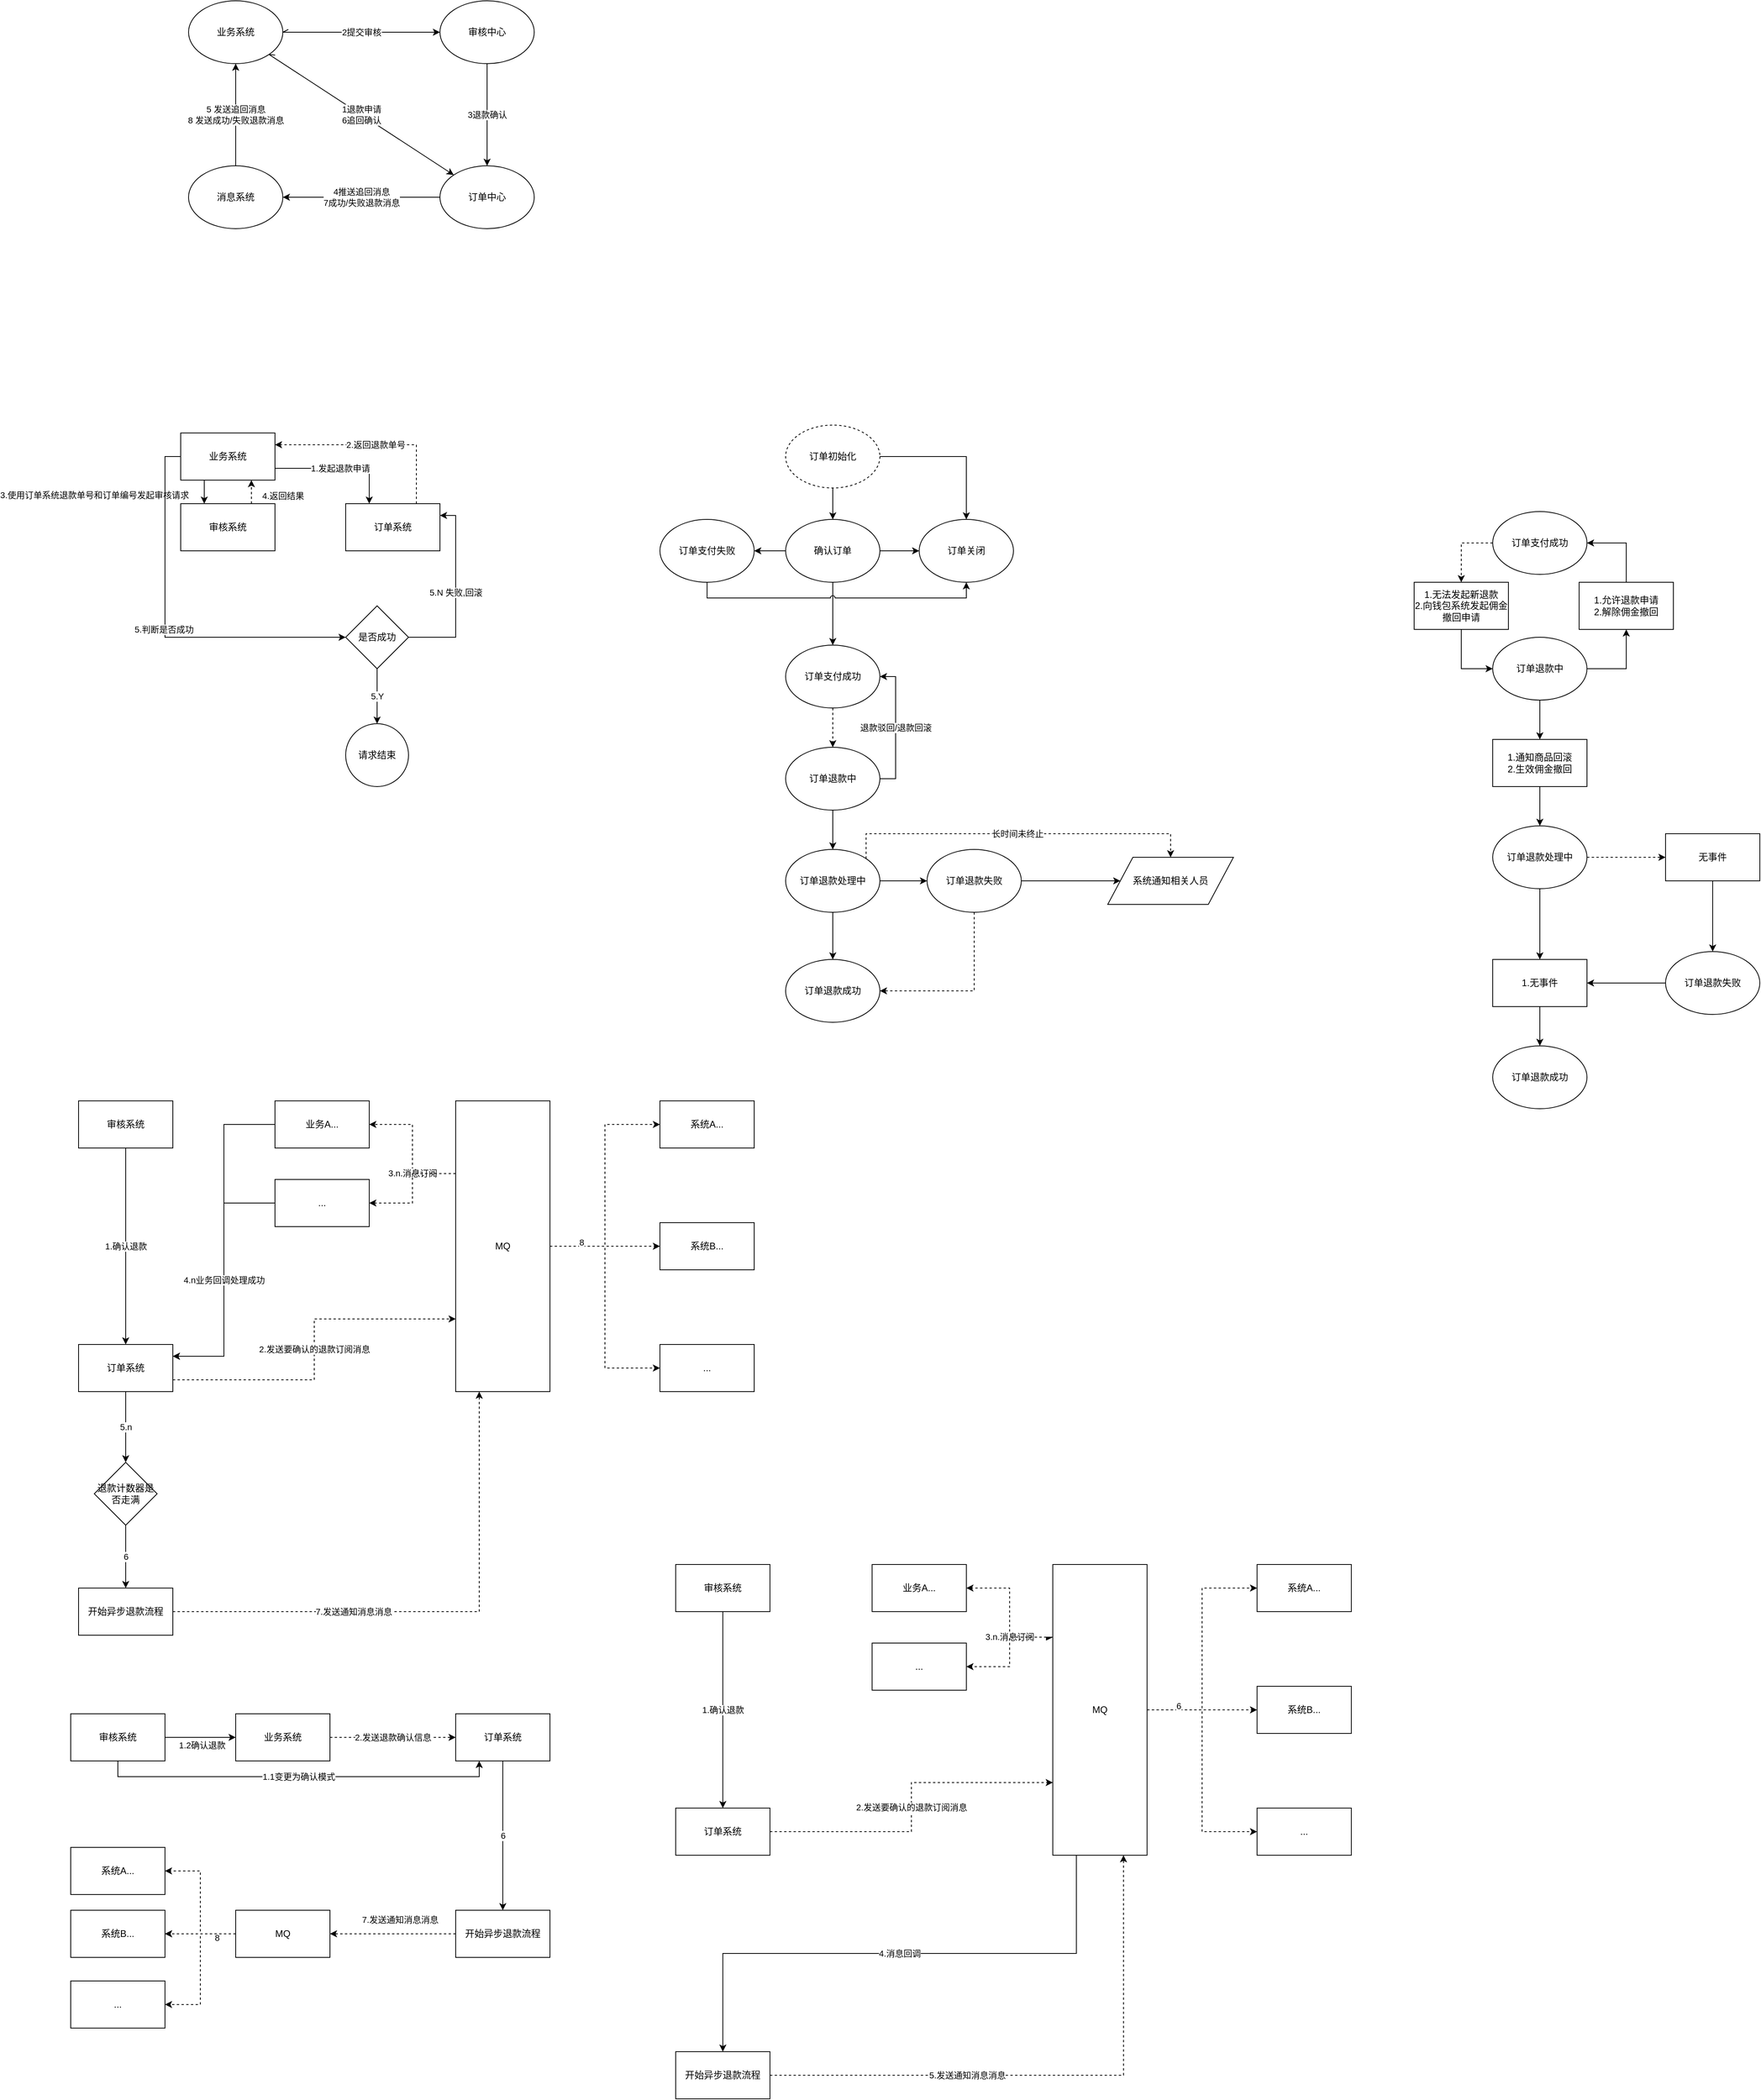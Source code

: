 <mxfile version="12.2.0" type="github" pages="1">
  <diagram id="9AN7pnrX8qKYws4FjDHC" name="第 1 页">
    <mxGraphModel dx="1080" dy="1846" grid="1" gridSize="10" guides="1" tooltips="1" connect="1" arrows="1" fold="1" page="1" pageScale="1" pageWidth="1400" pageHeight="850" math="0" shadow="0">
      <root>
        <mxCell id="0"/>
        <mxCell id="1" parent="0"/>
        <mxCell id="oP0pF-OlIuviT5u21Fy--4" value="3.使用订单系统退款单号和订单编号发起审核请求" style="edgeStyle=orthogonalEdgeStyle;rounded=0;orthogonalLoop=1;jettySize=auto;html=1;exitX=0.25;exitY=1;exitDx=0;exitDy=0;entryX=0.25;entryY=0;entryDx=0;entryDy=0;" parent="1" source="oP0pF-OlIuviT5u21Fy--1" target="oP0pF-OlIuviT5u21Fy--3" edge="1">
          <mxGeometry x="0.25" y="-140" relative="1" as="geometry">
            <mxPoint as="offset"/>
          </mxGeometry>
        </mxCell>
        <mxCell id="oP0pF-OlIuviT5u21Fy--7" value="1.发起退款申请" style="edgeStyle=orthogonalEdgeStyle;rounded=0;orthogonalLoop=1;jettySize=auto;html=1;exitX=1;exitY=0.75;exitDx=0;exitDy=0;entryX=0.25;entryY=0;entryDx=0;entryDy=0;" parent="1" source="oP0pF-OlIuviT5u21Fy--1" target="oP0pF-OlIuviT5u21Fy--5" edge="1">
          <mxGeometry relative="1" as="geometry"/>
        </mxCell>
        <mxCell id="oP0pF-OlIuviT5u21Fy--14" value="5.判断是否成功&amp;nbsp;" style="edgeStyle=orthogonalEdgeStyle;rounded=0;orthogonalLoop=1;jettySize=auto;html=1;exitX=0;exitY=0.5;exitDx=0;exitDy=0;entryX=0;entryY=0.5;entryDx=0;entryDy=0;" parent="1" source="oP0pF-OlIuviT5u21Fy--1" target="oP0pF-OlIuviT5u21Fy--13" edge="1">
          <mxGeometry relative="1" as="geometry"/>
        </mxCell>
        <mxCell id="oP0pF-OlIuviT5u21Fy--1" value="业务系统" style="rounded=0;whiteSpace=wrap;html=1;" parent="1" vertex="1">
          <mxGeometry x="270" y="140" width="120" height="60" as="geometry"/>
        </mxCell>
        <mxCell id="oP0pF-OlIuviT5u21Fy--6" value="4.返回结果" style="edgeStyle=orthogonalEdgeStyle;rounded=0;orthogonalLoop=1;jettySize=auto;html=1;exitX=0.75;exitY=0;exitDx=0;exitDy=0;entryX=0.75;entryY=1;entryDx=0;entryDy=0;dashed=1;" parent="1" source="oP0pF-OlIuviT5u21Fy--3" target="oP0pF-OlIuviT5u21Fy--1" edge="1">
          <mxGeometry x="-0.333" y="-40" relative="1" as="geometry">
            <mxPoint x="370" y="350" as="targetPoint"/>
            <mxPoint as="offset"/>
          </mxGeometry>
        </mxCell>
        <mxCell id="oP0pF-OlIuviT5u21Fy--3" value="审核系统" style="rounded=0;whiteSpace=wrap;html=1;" parent="1" vertex="1">
          <mxGeometry x="270" y="230" width="120" height="60" as="geometry"/>
        </mxCell>
        <mxCell id="oP0pF-OlIuviT5u21Fy--9" value="2.返回退款单号" style="edgeStyle=orthogonalEdgeStyle;rounded=0;orthogonalLoop=1;jettySize=auto;html=1;exitX=0.75;exitY=0;exitDx=0;exitDy=0;entryX=1;entryY=0.25;entryDx=0;entryDy=0;dashed=1;" parent="1" source="oP0pF-OlIuviT5u21Fy--5" target="oP0pF-OlIuviT5u21Fy--1" edge="1">
          <mxGeometry relative="1" as="geometry"/>
        </mxCell>
        <mxCell id="oP0pF-OlIuviT5u21Fy--5" value="订单系统" style="rounded=0;whiteSpace=wrap;html=1;" parent="1" vertex="1">
          <mxGeometry x="480" y="230" width="120" height="60" as="geometry"/>
        </mxCell>
        <mxCell id="oP0pF-OlIuviT5u21Fy--15" value="5.N 失败,回滚" style="edgeStyle=orthogonalEdgeStyle;rounded=0;orthogonalLoop=1;jettySize=auto;html=1;exitX=1;exitY=0.5;exitDx=0;exitDy=0;entryX=1;entryY=0.25;entryDx=0;entryDy=0;" parent="1" source="oP0pF-OlIuviT5u21Fy--13" target="oP0pF-OlIuviT5u21Fy--5" edge="1">
          <mxGeometry relative="1" as="geometry"/>
        </mxCell>
        <mxCell id="oP0pF-OlIuviT5u21Fy--19" value="5.Y" style="edgeStyle=orthogonalEdgeStyle;rounded=0;orthogonalLoop=1;jettySize=auto;html=1;exitX=0.5;exitY=1;exitDx=0;exitDy=0;entryX=0.5;entryY=0;entryDx=0;entryDy=0;" parent="1" source="oP0pF-OlIuviT5u21Fy--13" target="oP0pF-OlIuviT5u21Fy--18" edge="1">
          <mxGeometry relative="1" as="geometry"/>
        </mxCell>
        <mxCell id="oP0pF-OlIuviT5u21Fy--13" value="是否成功" style="rhombus;whiteSpace=wrap;html=1;" parent="1" vertex="1">
          <mxGeometry x="480" y="360" width="80" height="80" as="geometry"/>
        </mxCell>
        <mxCell id="oP0pF-OlIuviT5u21Fy--18" value="请求结束" style="ellipse;whiteSpace=wrap;html=1;aspect=fixed;" parent="1" vertex="1">
          <mxGeometry x="480" y="510" width="80" height="80" as="geometry"/>
        </mxCell>
        <mxCell id="oP0pF-OlIuviT5u21Fy--29" style="edgeStyle=orthogonalEdgeStyle;rounded=0;orthogonalLoop=1;jettySize=auto;html=1;exitX=0.5;exitY=1;exitDx=0;exitDy=0;entryX=0.5;entryY=0;entryDx=0;entryDy=0;" parent="1" source="oP0pF-OlIuviT5u21Fy--24" target="oP0pF-OlIuviT5u21Fy--25" edge="1">
          <mxGeometry relative="1" as="geometry"/>
        </mxCell>
        <mxCell id="oP0pF-OlIuviT5u21Fy--30" style="edgeStyle=orthogonalEdgeStyle;rounded=0;orthogonalLoop=1;jettySize=auto;html=1;exitX=1;exitY=0.5;exitDx=0;exitDy=0;entryX=0.5;entryY=0;entryDx=0;entryDy=0;" parent="1" source="oP0pF-OlIuviT5u21Fy--24" target="oP0pF-OlIuviT5u21Fy--28" edge="1">
          <mxGeometry relative="1" as="geometry"/>
        </mxCell>
        <mxCell id="oP0pF-OlIuviT5u21Fy--24" value="订单初始化" style="ellipse;whiteSpace=wrap;html=1;dashed=1;" parent="1" vertex="1">
          <mxGeometry x="1040" y="130" width="120" height="80" as="geometry"/>
        </mxCell>
        <mxCell id="oP0pF-OlIuviT5u21Fy--35" style="edgeStyle=orthogonalEdgeStyle;rounded=0;orthogonalLoop=1;jettySize=auto;html=1;exitX=0;exitY=0.5;exitDx=0;exitDy=0;entryX=1;entryY=0.5;entryDx=0;entryDy=0;" parent="1" source="oP0pF-OlIuviT5u21Fy--25" target="oP0pF-OlIuviT5u21Fy--32" edge="1">
          <mxGeometry relative="1" as="geometry"/>
        </mxCell>
        <mxCell id="oP0pF-OlIuviT5u21Fy--36" style="edgeStyle=orthogonalEdgeStyle;rounded=0;orthogonalLoop=1;jettySize=auto;html=1;exitX=1;exitY=0.5;exitDx=0;exitDy=0;entryX=0;entryY=0.5;entryDx=0;entryDy=0;" parent="1" source="oP0pF-OlIuviT5u21Fy--25" target="oP0pF-OlIuviT5u21Fy--28" edge="1">
          <mxGeometry relative="1" as="geometry"/>
        </mxCell>
        <mxCell id="oP0pF-OlIuviT5u21Fy--39" style="edgeStyle=orthogonalEdgeStyle;rounded=0;jumpStyle=gap;orthogonalLoop=1;jettySize=auto;html=1;exitX=0.5;exitY=1;exitDx=0;exitDy=0;entryX=0.5;entryY=0;entryDx=0;entryDy=0;" parent="1" source="oP0pF-OlIuviT5u21Fy--25" target="oP0pF-OlIuviT5u21Fy--26" edge="1">
          <mxGeometry relative="1" as="geometry"/>
        </mxCell>
        <mxCell id="oP0pF-OlIuviT5u21Fy--25" value="确认订单" style="ellipse;whiteSpace=wrap;html=1;" parent="1" vertex="1">
          <mxGeometry x="1040" y="250" width="120" height="80" as="geometry"/>
        </mxCell>
        <mxCell id="oP0pF-OlIuviT5u21Fy--40" style="edgeStyle=orthogonalEdgeStyle;rounded=0;jumpStyle=arc;orthogonalLoop=1;jettySize=auto;html=1;exitX=0.5;exitY=1;exitDx=0;exitDy=0;entryX=0.5;entryY=0;entryDx=0;entryDy=0;dashed=1;" parent="1" source="oP0pF-OlIuviT5u21Fy--26" target="oP0pF-OlIuviT5u21Fy--27" edge="1">
          <mxGeometry relative="1" as="geometry"/>
        </mxCell>
        <mxCell id="oP0pF-OlIuviT5u21Fy--26" value="订单支付成功" style="ellipse;whiteSpace=wrap;html=1;" parent="1" vertex="1">
          <mxGeometry x="1040" y="410" width="120" height="80" as="geometry"/>
        </mxCell>
        <mxCell id="oP0pF-OlIuviT5u21Fy--42" value="退款驳回/退款回滚" style="edgeStyle=orthogonalEdgeStyle;rounded=0;jumpStyle=arc;orthogonalLoop=1;jettySize=auto;html=1;exitX=1;exitY=0.5;exitDx=0;exitDy=0;entryX=1;entryY=0.5;entryDx=0;entryDy=0;" parent="1" source="oP0pF-OlIuviT5u21Fy--27" target="oP0pF-OlIuviT5u21Fy--26" edge="1">
          <mxGeometry relative="1" as="geometry"/>
        </mxCell>
        <mxCell id="oP0pF-OlIuviT5u21Fy--44" style="edgeStyle=orthogonalEdgeStyle;rounded=0;jumpStyle=arc;orthogonalLoop=1;jettySize=auto;html=1;exitX=0.5;exitY=1;exitDx=0;exitDy=0;entryX=0.5;entryY=0;entryDx=0;entryDy=0;" parent="1" source="oP0pF-OlIuviT5u21Fy--27" target="oP0pF-OlIuviT5u21Fy--43" edge="1">
          <mxGeometry relative="1" as="geometry"/>
        </mxCell>
        <mxCell id="oP0pF-OlIuviT5u21Fy--27" value="订单退款中" style="ellipse;whiteSpace=wrap;html=1;" parent="1" vertex="1">
          <mxGeometry x="1040" y="540" width="120" height="80" as="geometry"/>
        </mxCell>
        <mxCell id="oP0pF-OlIuviT5u21Fy--28" value="订单关闭" style="ellipse;whiteSpace=wrap;html=1;" parent="1" vertex="1">
          <mxGeometry x="1210" y="250" width="120" height="80" as="geometry"/>
        </mxCell>
        <mxCell id="oP0pF-OlIuviT5u21Fy--38" style="edgeStyle=orthogonalEdgeStyle;rounded=0;jumpStyle=arc;orthogonalLoop=1;jettySize=auto;html=1;exitX=0.5;exitY=1;exitDx=0;exitDy=0;entryX=0.5;entryY=1;entryDx=0;entryDy=0;" parent="1" source="oP0pF-OlIuviT5u21Fy--32" target="oP0pF-OlIuviT5u21Fy--28" edge="1">
          <mxGeometry relative="1" as="geometry"/>
        </mxCell>
        <mxCell id="oP0pF-OlIuviT5u21Fy--32" value="订单支付失败" style="ellipse;whiteSpace=wrap;html=1;" parent="1" vertex="1">
          <mxGeometry x="880" y="250" width="120" height="80" as="geometry"/>
        </mxCell>
        <mxCell id="oP0pF-OlIuviT5u21Fy--46" style="edgeStyle=orthogonalEdgeStyle;rounded=0;jumpStyle=arc;orthogonalLoop=1;jettySize=auto;html=1;exitX=0.5;exitY=1;exitDx=0;exitDy=0;entryX=0.5;entryY=0;entryDx=0;entryDy=0;" parent="1" source="oP0pF-OlIuviT5u21Fy--43" target="oP0pF-OlIuviT5u21Fy--45" edge="1">
          <mxGeometry relative="1" as="geometry"/>
        </mxCell>
        <mxCell id="oP0pF-OlIuviT5u21Fy--50" style="edgeStyle=orthogonalEdgeStyle;rounded=0;jumpStyle=arc;orthogonalLoop=1;jettySize=auto;html=1;exitX=1;exitY=0.5;exitDx=0;exitDy=0;entryX=0;entryY=0.5;entryDx=0;entryDy=0;" parent="1" source="oP0pF-OlIuviT5u21Fy--43" target="oP0pF-OlIuviT5u21Fy--49" edge="1">
          <mxGeometry relative="1" as="geometry"/>
        </mxCell>
        <mxCell id="oP0pF-OlIuviT5u21Fy--59" value="长时间未终止" style="edgeStyle=orthogonalEdgeStyle;rounded=0;jumpStyle=arc;orthogonalLoop=1;jettySize=auto;html=1;exitX=1;exitY=0;exitDx=0;exitDy=0;entryX=0.5;entryY=0;entryDx=0;entryDy=0;dashed=1;" parent="1" source="oP0pF-OlIuviT5u21Fy--43" target="oP0pF-OlIuviT5u21Fy--54" edge="1">
          <mxGeometry relative="1" as="geometry">
            <Array as="points">
              <mxPoint x="1142" y="650"/>
              <mxPoint x="1530" y="650"/>
            </Array>
          </mxGeometry>
        </mxCell>
        <mxCell id="oP0pF-OlIuviT5u21Fy--43" value="订单退款处理中" style="ellipse;whiteSpace=wrap;html=1;" parent="1" vertex="1">
          <mxGeometry x="1040" y="670" width="120" height="80" as="geometry"/>
        </mxCell>
        <mxCell id="oP0pF-OlIuviT5u21Fy--45" value="订单退款成功" style="ellipse;whiteSpace=wrap;html=1;" parent="1" vertex="1">
          <mxGeometry x="1040" y="810" width="120" height="80" as="geometry"/>
        </mxCell>
        <mxCell id="oP0pF-OlIuviT5u21Fy--52" style="edgeStyle=orthogonalEdgeStyle;rounded=0;jumpStyle=arc;orthogonalLoop=1;jettySize=auto;html=1;exitX=0.5;exitY=1;exitDx=0;exitDy=0;entryX=1;entryY=0.5;entryDx=0;entryDy=0;dashed=1;" parent="1" source="oP0pF-OlIuviT5u21Fy--49" target="oP0pF-OlIuviT5u21Fy--45" edge="1">
          <mxGeometry relative="1" as="geometry"/>
        </mxCell>
        <mxCell id="oP0pF-OlIuviT5u21Fy--53" style="edgeStyle=orthogonalEdgeStyle;rounded=0;jumpStyle=arc;orthogonalLoop=1;jettySize=auto;html=1;exitX=1;exitY=0.5;exitDx=0;exitDy=0;entryX=0;entryY=0.5;entryDx=0;entryDy=0;" parent="1" source="oP0pF-OlIuviT5u21Fy--49" target="oP0pF-OlIuviT5u21Fy--54" edge="1">
          <mxGeometry relative="1" as="geometry">
            <mxPoint x="1450" y="710" as="targetPoint"/>
          </mxGeometry>
        </mxCell>
        <mxCell id="oP0pF-OlIuviT5u21Fy--49" value="订单退款失败" style="ellipse;whiteSpace=wrap;html=1;" parent="1" vertex="1">
          <mxGeometry x="1220" y="670" width="120" height="80" as="geometry"/>
        </mxCell>
        <mxCell id="oP0pF-OlIuviT5u21Fy--54" value="系统通知相关人员" style="shape=parallelogram;perimeter=parallelogramPerimeter;whiteSpace=wrap;html=1;" parent="1" vertex="1">
          <mxGeometry x="1450" y="680" width="160" height="60" as="geometry"/>
        </mxCell>
        <mxCell id="oP0pF-OlIuviT5u21Fy--69" value="2.发送要确认的退款订阅消息" style="edgeStyle=orthogonalEdgeStyle;rounded=0;jumpStyle=arc;orthogonalLoop=1;jettySize=auto;html=1;exitX=1;exitY=0.75;exitDx=0;exitDy=0;entryX=0;entryY=0.75;entryDx=0;entryDy=0;dashed=1;" parent="1" source="oP0pF-OlIuviT5u21Fy--60" target="oP0pF-OlIuviT5u21Fy--64" edge="1">
          <mxGeometry relative="1" as="geometry"/>
        </mxCell>
        <mxCell id="oP0pF-OlIuviT5u21Fy--85" value="5.n" style="edgeStyle=orthogonalEdgeStyle;rounded=0;jumpStyle=arc;orthogonalLoop=1;jettySize=auto;html=1;exitX=0.5;exitY=1;exitDx=0;exitDy=0;entryX=0.5;entryY=0;entryDx=0;entryDy=0;" parent="1" source="oP0pF-OlIuviT5u21Fy--60" target="oP0pF-OlIuviT5u21Fy--84" edge="1">
          <mxGeometry relative="1" as="geometry"/>
        </mxCell>
        <mxCell id="oP0pF-OlIuviT5u21Fy--60" value="订单系统" style="rounded=0;whiteSpace=wrap;html=1;" parent="1" vertex="1">
          <mxGeometry x="140" y="1300" width="120" height="60" as="geometry"/>
        </mxCell>
        <mxCell id="oP0pF-OlIuviT5u21Fy--63" value="1.确认退款" style="edgeStyle=orthogonalEdgeStyle;rounded=0;jumpStyle=arc;orthogonalLoop=1;jettySize=auto;html=1;exitX=0.5;exitY=1;exitDx=0;exitDy=0;entryX=0.5;entryY=0;entryDx=0;entryDy=0;" parent="1" source="oP0pF-OlIuviT5u21Fy--62" target="oP0pF-OlIuviT5u21Fy--60" edge="1">
          <mxGeometry relative="1" as="geometry"/>
        </mxCell>
        <mxCell id="oP0pF-OlIuviT5u21Fy--62" value="审核系统" style="rounded=0;whiteSpace=wrap;html=1;" parent="1" vertex="1">
          <mxGeometry x="140" y="990" width="120" height="60" as="geometry"/>
        </mxCell>
        <mxCell id="oP0pF-OlIuviT5u21Fy--71" value="3.n.消息订阅" style="edgeStyle=orthogonalEdgeStyle;rounded=0;jumpStyle=arc;orthogonalLoop=1;jettySize=auto;html=1;exitX=0;exitY=0.25;exitDx=0;exitDy=0;entryX=1;entryY=0.5;entryDx=0;entryDy=0;dashed=1;" parent="1" source="oP0pF-OlIuviT5u21Fy--64" target="oP0pF-OlIuviT5u21Fy--65" edge="1">
          <mxGeometry x="-0.356" relative="1" as="geometry">
            <mxPoint as="offset"/>
          </mxGeometry>
        </mxCell>
        <mxCell id="oP0pF-OlIuviT5u21Fy--72" style="edgeStyle=orthogonalEdgeStyle;rounded=0;jumpStyle=arc;orthogonalLoop=1;jettySize=auto;html=1;exitX=0;exitY=0.25;exitDx=0;exitDy=0;entryX=1;entryY=0.5;entryDx=0;entryDy=0;dashed=1;" parent="1" source="oP0pF-OlIuviT5u21Fy--64" target="oP0pF-OlIuviT5u21Fy--66" edge="1">
          <mxGeometry relative="1" as="geometry"/>
        </mxCell>
        <mxCell id="oP0pF-OlIuviT5u21Fy--93" style="edgeStyle=orthogonalEdgeStyle;rounded=0;jumpStyle=arc;orthogonalLoop=1;jettySize=auto;html=1;exitX=1;exitY=0.5;exitDx=0;exitDy=0;entryX=0;entryY=0.5;entryDx=0;entryDy=0;dashed=1;" parent="1" source="oP0pF-OlIuviT5u21Fy--64" target="oP0pF-OlIuviT5u21Fy--89" edge="1">
          <mxGeometry relative="1" as="geometry"/>
        </mxCell>
        <mxCell id="oP0pF-OlIuviT5u21Fy--94" style="edgeStyle=orthogonalEdgeStyle;rounded=0;jumpStyle=arc;orthogonalLoop=1;jettySize=auto;html=1;exitX=1;exitY=0.5;exitDx=0;exitDy=0;entryX=0;entryY=0.5;entryDx=0;entryDy=0;dashed=1;" parent="1" source="oP0pF-OlIuviT5u21Fy--64" target="oP0pF-OlIuviT5u21Fy--90" edge="1">
          <mxGeometry relative="1" as="geometry"/>
        </mxCell>
        <mxCell id="oP0pF-OlIuviT5u21Fy--95" value="8" style="edgeStyle=orthogonalEdgeStyle;rounded=0;jumpStyle=arc;orthogonalLoop=1;jettySize=auto;html=1;exitX=1;exitY=0.5;exitDx=0;exitDy=0;dashed=1;" parent="1" source="oP0pF-OlIuviT5u21Fy--64" target="oP0pF-OlIuviT5u21Fy--91" edge="1">
          <mxGeometry x="-0.729" y="5" relative="1" as="geometry">
            <mxPoint as="offset"/>
          </mxGeometry>
        </mxCell>
        <mxCell id="oP0pF-OlIuviT5u21Fy--64" value="MQ" style="rounded=0;whiteSpace=wrap;html=1;" parent="1" vertex="1">
          <mxGeometry x="620" y="990" width="120" height="370" as="geometry"/>
        </mxCell>
        <mxCell id="oP0pF-OlIuviT5u21Fy--78" style="edgeStyle=orthogonalEdgeStyle;rounded=0;jumpStyle=arc;orthogonalLoop=1;jettySize=auto;html=1;exitX=0;exitY=0.5;exitDx=0;exitDy=0;entryX=1;entryY=0.25;entryDx=0;entryDy=0;" parent="1" source="oP0pF-OlIuviT5u21Fy--65" target="oP0pF-OlIuviT5u21Fy--60" edge="1">
          <mxGeometry relative="1" as="geometry"/>
        </mxCell>
        <mxCell id="oP0pF-OlIuviT5u21Fy--65" value="业务A..." style="rounded=0;whiteSpace=wrap;html=1;" parent="1" vertex="1">
          <mxGeometry x="390" y="990" width="120" height="60" as="geometry"/>
        </mxCell>
        <mxCell id="oP0pF-OlIuviT5u21Fy--79" value="4.n业务回调处理成功" style="edgeStyle=orthogonalEdgeStyle;rounded=0;jumpStyle=arc;orthogonalLoop=1;jettySize=auto;html=1;exitX=0;exitY=0.5;exitDx=0;exitDy=0;entryX=1;entryY=0.25;entryDx=0;entryDy=0;" parent="1" source="oP0pF-OlIuviT5u21Fy--66" target="oP0pF-OlIuviT5u21Fy--60" edge="1">
          <mxGeometry relative="1" as="geometry"/>
        </mxCell>
        <mxCell id="oP0pF-OlIuviT5u21Fy--66" value="..." style="rounded=0;whiteSpace=wrap;html=1;" parent="1" vertex="1">
          <mxGeometry x="390" y="1090" width="120" height="60" as="geometry"/>
        </mxCell>
        <mxCell id="oP0pF-OlIuviT5u21Fy--87" value="6" style="edgeStyle=orthogonalEdgeStyle;rounded=0;jumpStyle=arc;orthogonalLoop=1;jettySize=auto;html=1;exitX=0.5;exitY=1;exitDx=0;exitDy=0;" parent="1" source="oP0pF-OlIuviT5u21Fy--84" target="oP0pF-OlIuviT5u21Fy--86" edge="1">
          <mxGeometry relative="1" as="geometry"/>
        </mxCell>
        <mxCell id="oP0pF-OlIuviT5u21Fy--84" value="退款计数器是否走满" style="rhombus;whiteSpace=wrap;html=1;" parent="1" vertex="1">
          <mxGeometry x="160" y="1450" width="80" height="80" as="geometry"/>
        </mxCell>
        <mxCell id="oP0pF-OlIuviT5u21Fy--88" value="7.发送通知消息消息" style="edgeStyle=orthogonalEdgeStyle;rounded=0;jumpStyle=arc;orthogonalLoop=1;jettySize=auto;html=1;exitX=1;exitY=0.5;exitDx=0;exitDy=0;entryX=0.25;entryY=1;entryDx=0;entryDy=0;dashed=1;" parent="1" source="oP0pF-OlIuviT5u21Fy--86" target="oP0pF-OlIuviT5u21Fy--64" edge="1">
          <mxGeometry x="-0.313" relative="1" as="geometry">
            <mxPoint as="offset"/>
          </mxGeometry>
        </mxCell>
        <mxCell id="oP0pF-OlIuviT5u21Fy--86" value="开始异步退款流程" style="rounded=0;whiteSpace=wrap;html=1;" parent="1" vertex="1">
          <mxGeometry x="140" y="1610" width="120" height="60" as="geometry"/>
        </mxCell>
        <mxCell id="oP0pF-OlIuviT5u21Fy--89" value="系统A..." style="rounded=0;whiteSpace=wrap;html=1;" parent="1" vertex="1">
          <mxGeometry x="880" y="990" width="120" height="60" as="geometry"/>
        </mxCell>
        <mxCell id="oP0pF-OlIuviT5u21Fy--90" value="系统B..." style="rounded=0;whiteSpace=wrap;html=1;" parent="1" vertex="1">
          <mxGeometry x="880" y="1145" width="120" height="60" as="geometry"/>
        </mxCell>
        <mxCell id="oP0pF-OlIuviT5u21Fy--91" value="..." style="rounded=0;whiteSpace=wrap;html=1;" parent="1" vertex="1">
          <mxGeometry x="880" y="1300" width="120" height="60" as="geometry"/>
        </mxCell>
        <mxCell id="oP0pF-OlIuviT5u21Fy--127" value="6" style="edgeStyle=orthogonalEdgeStyle;rounded=0;jumpStyle=arc;orthogonalLoop=1;jettySize=auto;html=1;exitX=0.5;exitY=1;exitDx=0;exitDy=0;" parent="1" source="oP0pF-OlIuviT5u21Fy--99" target="oP0pF-OlIuviT5u21Fy--115" edge="1">
          <mxGeometry relative="1" as="geometry"/>
        </mxCell>
        <mxCell id="oP0pF-OlIuviT5u21Fy--99" value="订单系统" style="rounded=0;whiteSpace=wrap;html=1;" parent="1" vertex="1">
          <mxGeometry x="620" y="1770" width="120" height="60" as="geometry"/>
        </mxCell>
        <mxCell id="oP0pF-OlIuviT5u21Fy--100" value="1.2确认退款" style="edgeStyle=orthogonalEdgeStyle;rounded=0;jumpStyle=arc;orthogonalLoop=1;jettySize=auto;html=1;exitX=1;exitY=0.5;exitDx=0;exitDy=0;entryX=0;entryY=0.5;entryDx=0;entryDy=0;" parent="1" source="oP0pF-OlIuviT5u21Fy--101" target="oP0pF-OlIuviT5u21Fy--119" edge="1">
          <mxGeometry x="0.04" y="-10" relative="1" as="geometry">
            <mxPoint x="190" y="1910" as="targetPoint"/>
            <mxPoint as="offset"/>
          </mxGeometry>
        </mxCell>
        <mxCell id="oP0pF-OlIuviT5u21Fy--125" value="1.1变更为确认模式" style="edgeStyle=orthogonalEdgeStyle;rounded=0;jumpStyle=arc;orthogonalLoop=1;jettySize=auto;html=1;exitX=0.5;exitY=1;exitDx=0;exitDy=0;entryX=0.25;entryY=1;entryDx=0;entryDy=0;" parent="1" source="oP0pF-OlIuviT5u21Fy--101" target="oP0pF-OlIuviT5u21Fy--99" edge="1">
          <mxGeometry relative="1" as="geometry"/>
        </mxCell>
        <mxCell id="oP0pF-OlIuviT5u21Fy--101" value="审核系统" style="rounded=0;whiteSpace=wrap;html=1;" parent="1" vertex="1">
          <mxGeometry x="130" y="1770" width="120" height="60" as="geometry"/>
        </mxCell>
        <mxCell id="oP0pF-OlIuviT5u21Fy--104" style="edgeStyle=orthogonalEdgeStyle;rounded=0;jumpStyle=arc;orthogonalLoop=1;jettySize=auto;html=1;exitX=0;exitY=0.5;exitDx=0;exitDy=0;entryX=1;entryY=0.5;entryDx=0;entryDy=0;dashed=1;" parent="1" source="oP0pF-OlIuviT5u21Fy--107" target="oP0pF-OlIuviT5u21Fy--116" edge="1">
          <mxGeometry relative="1" as="geometry"/>
        </mxCell>
        <mxCell id="oP0pF-OlIuviT5u21Fy--105" style="edgeStyle=orthogonalEdgeStyle;rounded=0;jumpStyle=arc;orthogonalLoop=1;jettySize=auto;html=1;exitX=0;exitY=0.5;exitDx=0;exitDy=0;entryX=1;entryY=0.5;entryDx=0;entryDy=0;dashed=1;" parent="1" source="oP0pF-OlIuviT5u21Fy--107" target="oP0pF-OlIuviT5u21Fy--117" edge="1">
          <mxGeometry relative="1" as="geometry"/>
        </mxCell>
        <mxCell id="oP0pF-OlIuviT5u21Fy--106" value="8" style="edgeStyle=orthogonalEdgeStyle;rounded=0;jumpStyle=arc;orthogonalLoop=1;jettySize=auto;html=1;exitX=0;exitY=0.5;exitDx=0;exitDy=0;dashed=1;entryX=1;entryY=0.5;entryDx=0;entryDy=0;" parent="1" source="oP0pF-OlIuviT5u21Fy--107" target="oP0pF-OlIuviT5u21Fy--118" edge="1">
          <mxGeometry x="-0.729" y="5" relative="1" as="geometry">
            <mxPoint as="offset"/>
          </mxGeometry>
        </mxCell>
        <mxCell id="oP0pF-OlIuviT5u21Fy--107" value="MQ" style="rounded=0;whiteSpace=wrap;html=1;" parent="1" vertex="1">
          <mxGeometry x="340" y="2020" width="120" height="60" as="geometry"/>
        </mxCell>
        <mxCell id="oP0pF-OlIuviT5u21Fy--114" value="7.发送通知消息消息" style="edgeStyle=orthogonalEdgeStyle;rounded=0;jumpStyle=arc;orthogonalLoop=1;jettySize=auto;html=1;exitX=0;exitY=0.5;exitDx=0;exitDy=0;entryX=1;entryY=0.5;entryDx=0;entryDy=0;dashed=1;" parent="1" source="oP0pF-OlIuviT5u21Fy--115" target="oP0pF-OlIuviT5u21Fy--107" edge="1">
          <mxGeometry x="0.012" y="-21" relative="1" as="geometry">
            <mxPoint x="10" y="3" as="offset"/>
          </mxGeometry>
        </mxCell>
        <mxCell id="oP0pF-OlIuviT5u21Fy--115" value="开始异步退款流程" style="rounded=0;whiteSpace=wrap;html=1;" parent="1" vertex="1">
          <mxGeometry x="620" y="2020" width="120" height="60" as="geometry"/>
        </mxCell>
        <mxCell id="oP0pF-OlIuviT5u21Fy--116" value="系统A..." style="rounded=0;whiteSpace=wrap;html=1;" parent="1" vertex="1">
          <mxGeometry x="130" y="1940" width="120" height="60" as="geometry"/>
        </mxCell>
        <mxCell id="oP0pF-OlIuviT5u21Fy--118" value="..." style="rounded=0;whiteSpace=wrap;html=1;" parent="1" vertex="1">
          <mxGeometry x="130" y="2110" width="120" height="60" as="geometry"/>
        </mxCell>
        <mxCell id="oP0pF-OlIuviT5u21Fy--120" value="2.发送退款确认信息" style="edgeStyle=orthogonalEdgeStyle;rounded=0;jumpStyle=arc;orthogonalLoop=1;jettySize=auto;html=1;exitX=1;exitY=0.5;exitDx=0;exitDy=0;entryX=0;entryY=0.5;entryDx=0;entryDy=0;dashed=1;" parent="1" source="oP0pF-OlIuviT5u21Fy--119" target="oP0pF-OlIuviT5u21Fy--99" edge="1">
          <mxGeometry relative="1" as="geometry"/>
        </mxCell>
        <mxCell id="oP0pF-OlIuviT5u21Fy--119" value="业务系统" style="rounded=0;whiteSpace=wrap;html=1;" parent="1" vertex="1">
          <mxGeometry x="340" y="1770" width="120" height="60" as="geometry"/>
        </mxCell>
        <mxCell id="oP0pF-OlIuviT5u21Fy--117" value="系统B..." style="rounded=0;whiteSpace=wrap;html=1;" parent="1" vertex="1">
          <mxGeometry x="130" y="2020" width="120" height="60" as="geometry"/>
        </mxCell>
        <mxCell id="oP0pF-OlIuviT5u21Fy--128" style="edgeStyle=orthogonalEdgeStyle;rounded=0;jumpStyle=arc;orthogonalLoop=1;jettySize=auto;html=1;exitX=0;exitY=0.5;exitDx=0;exitDy=0;entryX=1;entryY=0.5;entryDx=0;entryDy=0;dashed=1;" parent="1" source="oP0pF-OlIuviT5u21Fy--107" target="oP0pF-OlIuviT5u21Fy--117" edge="1">
          <mxGeometry relative="1" as="geometry">
            <mxPoint x="340" y="2050" as="sourcePoint"/>
            <mxPoint x="-10" y="1925" as="targetPoint"/>
          </mxGeometry>
        </mxCell>
        <mxCell id="oP0pF-OlIuviT5u21Fy--129" value="2.发送要确认的退款订阅消息" style="edgeStyle=orthogonalEdgeStyle;rounded=0;jumpStyle=arc;orthogonalLoop=1;jettySize=auto;html=1;exitX=1;exitY=0.5;exitDx=0;exitDy=0;entryX=0;entryY=0.75;entryDx=0;entryDy=0;dashed=1;" parent="1" source="oP0pF-OlIuviT5u21Fy--131" target="oP0pF-OlIuviT5u21Fy--139" edge="1">
          <mxGeometry relative="1" as="geometry"/>
        </mxCell>
        <mxCell id="oP0pF-OlIuviT5u21Fy--131" value="订单系统" style="rounded=0;whiteSpace=wrap;html=1;" parent="1" vertex="1">
          <mxGeometry x="900.071" y="1890" width="120" height="60" as="geometry"/>
        </mxCell>
        <mxCell id="oP0pF-OlIuviT5u21Fy--132" value="1.确认退款" style="edgeStyle=orthogonalEdgeStyle;rounded=0;jumpStyle=arc;orthogonalLoop=1;jettySize=auto;html=1;exitX=0.5;exitY=1;exitDx=0;exitDy=0;entryX=0.5;entryY=0;entryDx=0;entryDy=0;" parent="1" source="oP0pF-OlIuviT5u21Fy--133" target="oP0pF-OlIuviT5u21Fy--131" edge="1">
          <mxGeometry relative="1" as="geometry"/>
        </mxCell>
        <mxCell id="oP0pF-OlIuviT5u21Fy--133" value="审核系统" style="rounded=0;whiteSpace=wrap;html=1;" parent="1" vertex="1">
          <mxGeometry x="900.071" y="1580" width="120" height="60" as="geometry"/>
        </mxCell>
        <mxCell id="oP0pF-OlIuviT5u21Fy--134" value="3.n.消息订阅" style="edgeStyle=orthogonalEdgeStyle;rounded=0;jumpStyle=arc;orthogonalLoop=1;jettySize=auto;html=1;exitX=0;exitY=0.25;exitDx=0;exitDy=0;entryX=1;entryY=0.5;entryDx=0;entryDy=0;dashed=1;startArrow=async;startFill=1;" parent="1" source="oP0pF-OlIuviT5u21Fy--139" target="oP0pF-OlIuviT5u21Fy--141" edge="1">
          <mxGeometry x="-0.356" relative="1" as="geometry">
            <mxPoint as="offset"/>
          </mxGeometry>
        </mxCell>
        <mxCell id="oP0pF-OlIuviT5u21Fy--135" style="edgeStyle=orthogonalEdgeStyle;rounded=0;jumpStyle=arc;orthogonalLoop=1;jettySize=auto;html=1;exitX=0;exitY=0.25;exitDx=0;exitDy=0;entryX=1;entryY=0.5;entryDx=0;entryDy=0;dashed=1;startArrow=async;startFill=1;" parent="1" source="oP0pF-OlIuviT5u21Fy--139" target="oP0pF-OlIuviT5u21Fy--143" edge="1">
          <mxGeometry relative="1" as="geometry"/>
        </mxCell>
        <mxCell id="oP0pF-OlIuviT5u21Fy--136" style="edgeStyle=orthogonalEdgeStyle;rounded=0;jumpStyle=arc;orthogonalLoop=1;jettySize=auto;html=1;exitX=1;exitY=0.5;exitDx=0;exitDy=0;entryX=0;entryY=0.5;entryDx=0;entryDy=0;dashed=1;" parent="1" source="oP0pF-OlIuviT5u21Fy--139" target="oP0pF-OlIuviT5u21Fy--148" edge="1">
          <mxGeometry relative="1" as="geometry"/>
        </mxCell>
        <mxCell id="oP0pF-OlIuviT5u21Fy--137" style="edgeStyle=orthogonalEdgeStyle;rounded=0;jumpStyle=arc;orthogonalLoop=1;jettySize=auto;html=1;exitX=1;exitY=0.5;exitDx=0;exitDy=0;entryX=0;entryY=0.5;entryDx=0;entryDy=0;dashed=1;" parent="1" source="oP0pF-OlIuviT5u21Fy--139" target="oP0pF-OlIuviT5u21Fy--149" edge="1">
          <mxGeometry relative="1" as="geometry"/>
        </mxCell>
        <mxCell id="oP0pF-OlIuviT5u21Fy--138" value="6" style="edgeStyle=orthogonalEdgeStyle;rounded=0;jumpStyle=arc;orthogonalLoop=1;jettySize=auto;html=1;exitX=1;exitY=0.5;exitDx=0;exitDy=0;dashed=1;" parent="1" source="oP0pF-OlIuviT5u21Fy--139" target="oP0pF-OlIuviT5u21Fy--150" edge="1">
          <mxGeometry x="-0.729" y="5" relative="1" as="geometry">
            <mxPoint as="offset"/>
          </mxGeometry>
        </mxCell>
        <mxCell id="oP0pF-OlIuviT5u21Fy--151" value="4.消息回调" style="edgeStyle=orthogonalEdgeStyle;rounded=0;jumpStyle=arc;orthogonalLoop=1;jettySize=auto;html=1;exitX=0.25;exitY=1;exitDx=0;exitDy=0;entryX=0.5;entryY=0;entryDx=0;entryDy=0;startArrow=none;startFill=0;" parent="1" source="oP0pF-OlIuviT5u21Fy--139" target="oP0pF-OlIuviT5u21Fy--147" edge="1">
          <mxGeometry relative="1" as="geometry"/>
        </mxCell>
        <mxCell id="oP0pF-OlIuviT5u21Fy--139" value="MQ" style="rounded=0;whiteSpace=wrap;html=1;" parent="1" vertex="1">
          <mxGeometry x="1380.071" y="1580" width="120" height="370" as="geometry"/>
        </mxCell>
        <mxCell id="oP0pF-OlIuviT5u21Fy--141" value="业务A..." style="rounded=0;whiteSpace=wrap;html=1;" parent="1" vertex="1">
          <mxGeometry x="1150.071" y="1580" width="120" height="60" as="geometry"/>
        </mxCell>
        <mxCell id="oP0pF-OlIuviT5u21Fy--143" value="..." style="rounded=0;whiteSpace=wrap;html=1;" parent="1" vertex="1">
          <mxGeometry x="1150.071" y="1680" width="120" height="60" as="geometry"/>
        </mxCell>
        <mxCell id="oP0pF-OlIuviT5u21Fy--146" value="5.发送通知消息消息" style="edgeStyle=orthogonalEdgeStyle;rounded=0;jumpStyle=arc;orthogonalLoop=1;jettySize=auto;html=1;exitX=1;exitY=0.5;exitDx=0;exitDy=0;entryX=0.75;entryY=1;entryDx=0;entryDy=0;dashed=1;" parent="1" source="oP0pF-OlIuviT5u21Fy--147" target="oP0pF-OlIuviT5u21Fy--139" edge="1">
          <mxGeometry x="-0.313" relative="1" as="geometry">
            <mxPoint as="offset"/>
          </mxGeometry>
        </mxCell>
        <mxCell id="oP0pF-OlIuviT5u21Fy--147" value="开始异步退款流程" style="rounded=0;whiteSpace=wrap;html=1;" parent="1" vertex="1">
          <mxGeometry x="900.071" y="2200" width="120" height="60" as="geometry"/>
        </mxCell>
        <mxCell id="oP0pF-OlIuviT5u21Fy--148" value="系统A..." style="rounded=0;whiteSpace=wrap;html=1;" parent="1" vertex="1">
          <mxGeometry x="1640.071" y="1580" width="120" height="60" as="geometry"/>
        </mxCell>
        <mxCell id="oP0pF-OlIuviT5u21Fy--149" value="系统B..." style="rounded=0;whiteSpace=wrap;html=1;" parent="1" vertex="1">
          <mxGeometry x="1640.071" y="1735" width="120" height="60" as="geometry"/>
        </mxCell>
        <mxCell id="oP0pF-OlIuviT5u21Fy--150" value="..." style="rounded=0;whiteSpace=wrap;html=1;" parent="1" vertex="1">
          <mxGeometry x="1640.071" y="1890" width="120" height="60" as="geometry"/>
        </mxCell>
        <mxCell id="cFI78TsbJ56rSpwptIgb-8" value="2提交审核" style="edgeStyle=orthogonalEdgeStyle;rounded=0;orthogonalLoop=1;jettySize=auto;html=1;exitX=1;exitY=0.5;exitDx=0;exitDy=0;entryX=0;entryY=0.5;entryDx=0;entryDy=0;startArrow=openAsync;startFill=0;" parent="1" source="cFI78TsbJ56rSpwptIgb-1" target="cFI78TsbJ56rSpwptIgb-2" edge="1">
          <mxGeometry relative="1" as="geometry"/>
        </mxCell>
        <mxCell id="cFI78TsbJ56rSpwptIgb-1" value="业务系统" style="ellipse;whiteSpace=wrap;html=1;" parent="1" vertex="1">
          <mxGeometry x="280" y="-410" width="120" height="80" as="geometry"/>
        </mxCell>
        <mxCell id="cFI78TsbJ56rSpwptIgb-9" value="3退款确认" style="edgeStyle=orthogonalEdgeStyle;rounded=0;orthogonalLoop=1;jettySize=auto;html=1;exitX=0.5;exitY=1;exitDx=0;exitDy=0;startArrow=none;startFill=0;" parent="1" source="cFI78TsbJ56rSpwptIgb-2" target="cFI78TsbJ56rSpwptIgb-4" edge="1">
          <mxGeometry relative="1" as="geometry"/>
        </mxCell>
        <mxCell id="cFI78TsbJ56rSpwptIgb-2" value="审核中心" style="ellipse;whiteSpace=wrap;html=1;" parent="1" vertex="1">
          <mxGeometry x="600" y="-410" width="120" height="80" as="geometry"/>
        </mxCell>
        <mxCell id="cFI78TsbJ56rSpwptIgb-11" value="5 发送追回消息&lt;br&gt;8 发送成功/失败退款消息" style="edgeStyle=orthogonalEdgeStyle;rounded=0;orthogonalLoop=1;jettySize=auto;html=1;exitX=0.5;exitY=0;exitDx=0;exitDy=0;entryX=0.5;entryY=1;entryDx=0;entryDy=0;startArrow=none;startFill=0;" parent="1" source="cFI78TsbJ56rSpwptIgb-3" target="cFI78TsbJ56rSpwptIgb-1" edge="1">
          <mxGeometry relative="1" as="geometry"/>
        </mxCell>
        <mxCell id="cFI78TsbJ56rSpwptIgb-3" value="消息系统" style="ellipse;whiteSpace=wrap;html=1;" parent="1" vertex="1">
          <mxGeometry x="280" y="-200" width="120" height="80" as="geometry"/>
        </mxCell>
        <mxCell id="cFI78TsbJ56rSpwptIgb-10" value="4推送追回消息&lt;br&gt;7成功/失败退款消息" style="edgeStyle=orthogonalEdgeStyle;rounded=0;orthogonalLoop=1;jettySize=auto;html=1;exitX=0;exitY=0.5;exitDx=0;exitDy=0;entryX=1;entryY=0.5;entryDx=0;entryDy=0;startArrow=none;startFill=0;" parent="1" source="cFI78TsbJ56rSpwptIgb-4" target="cFI78TsbJ56rSpwptIgb-3" edge="1">
          <mxGeometry relative="1" as="geometry"/>
        </mxCell>
        <mxCell id="cFI78TsbJ56rSpwptIgb-4" value="订单中心" style="ellipse;whiteSpace=wrap;html=1;" parent="1" vertex="1">
          <mxGeometry x="600" y="-200" width="120" height="80" as="geometry"/>
        </mxCell>
        <mxCell id="cFI78TsbJ56rSpwptIgb-7" value="1退款申请&lt;br&gt;6追回确认" style="endArrow=classic;html=1;exitX=1;exitY=1;exitDx=0;exitDy=0;entryX=0;entryY=0;entryDx=0;entryDy=0;startArrow=openAsync;startFill=0;" parent="1" source="cFI78TsbJ56rSpwptIgb-1" target="cFI78TsbJ56rSpwptIgb-4" edge="1">
          <mxGeometry width="50" height="50" relative="1" as="geometry">
            <mxPoint x="440" y="-240" as="sourcePoint"/>
            <mxPoint x="490" y="-290" as="targetPoint"/>
          </mxGeometry>
        </mxCell>
        <mxCell id="VHpYkZ38Yjl_FgZYuDL9-1" style="edgeStyle=orthogonalEdgeStyle;rounded=0;jumpStyle=arc;orthogonalLoop=1;jettySize=auto;html=1;exitX=0;exitY=0.5;exitDx=0;exitDy=0;dashed=1;" edge="1" parent="1" source="VHpYkZ38Yjl_FgZYuDL9-2" target="VHpYkZ38Yjl_FgZYuDL9-17">
          <mxGeometry relative="1" as="geometry"/>
        </mxCell>
        <mxCell id="VHpYkZ38Yjl_FgZYuDL9-2" value="订单支付成功" style="ellipse;whiteSpace=wrap;html=1;" vertex="1" parent="1">
          <mxGeometry x="1940" y="240" width="120" height="80" as="geometry"/>
        </mxCell>
        <mxCell id="VHpYkZ38Yjl_FgZYuDL9-3" value="" style="edgeStyle=orthogonalEdgeStyle;rounded=0;jumpStyle=arc;orthogonalLoop=1;jettySize=auto;html=1;exitX=1;exitY=0.5;exitDx=0;exitDy=0;entryX=0.5;entryY=1;entryDx=0;entryDy=0;" edge="1" parent="1" source="VHpYkZ38Yjl_FgZYuDL9-5" target="VHpYkZ38Yjl_FgZYuDL9-15">
          <mxGeometry relative="1" as="geometry"/>
        </mxCell>
        <mxCell id="VHpYkZ38Yjl_FgZYuDL9-4" style="edgeStyle=orthogonalEdgeStyle;rounded=0;jumpStyle=arc;orthogonalLoop=1;jettySize=auto;html=1;exitX=0.5;exitY=1;exitDx=0;exitDy=0;entryX=0.5;entryY=0;entryDx=0;entryDy=0;" edge="1" parent="1" source="VHpYkZ38Yjl_FgZYuDL9-5" target="VHpYkZ38Yjl_FgZYuDL9-19">
          <mxGeometry relative="1" as="geometry"/>
        </mxCell>
        <mxCell id="VHpYkZ38Yjl_FgZYuDL9-5" value="订单退款中" style="ellipse;whiteSpace=wrap;html=1;" vertex="1" parent="1">
          <mxGeometry x="1940" y="400" width="120" height="80" as="geometry"/>
        </mxCell>
        <mxCell id="VHpYkZ38Yjl_FgZYuDL9-6" style="edgeStyle=orthogonalEdgeStyle;rounded=0;jumpStyle=arc;orthogonalLoop=1;jettySize=auto;html=1;exitX=0.5;exitY=1;exitDx=0;exitDy=0;entryX=0.5;entryY=0;entryDx=0;entryDy=0;" edge="1" parent="1" source="VHpYkZ38Yjl_FgZYuDL9-9" target="VHpYkZ38Yjl_FgZYuDL9-22">
          <mxGeometry relative="1" as="geometry"/>
        </mxCell>
        <mxCell id="VHpYkZ38Yjl_FgZYuDL9-25" style="edgeStyle=orthogonalEdgeStyle;rounded=0;orthogonalLoop=1;jettySize=auto;html=1;exitX=1;exitY=0.5;exitDx=0;exitDy=0;dashed=1;" edge="1" parent="1" source="VHpYkZ38Yjl_FgZYuDL9-9" target="VHpYkZ38Yjl_FgZYuDL9-21">
          <mxGeometry relative="1" as="geometry"/>
        </mxCell>
        <mxCell id="VHpYkZ38Yjl_FgZYuDL9-9" value="订单退款处理中" style="ellipse;whiteSpace=wrap;html=1;" vertex="1" parent="1">
          <mxGeometry x="1940" y="640" width="120" height="80" as="geometry"/>
        </mxCell>
        <mxCell id="VHpYkZ38Yjl_FgZYuDL9-10" value="订单退款成功" style="ellipse;whiteSpace=wrap;html=1;" vertex="1" parent="1">
          <mxGeometry x="1940" y="920" width="120" height="80" as="geometry"/>
        </mxCell>
        <mxCell id="VHpYkZ38Yjl_FgZYuDL9-11" style="edgeStyle=orthogonalEdgeStyle;rounded=0;jumpStyle=arc;orthogonalLoop=1;jettySize=auto;html=1;exitX=0;exitY=0.5;exitDx=0;exitDy=0;entryX=1;entryY=0.5;entryDx=0;entryDy=0;" edge="1" parent="1" source="VHpYkZ38Yjl_FgZYuDL9-13" target="VHpYkZ38Yjl_FgZYuDL9-22">
          <mxGeometry relative="1" as="geometry"/>
        </mxCell>
        <mxCell id="VHpYkZ38Yjl_FgZYuDL9-13" value="订单退款失败" style="ellipse;whiteSpace=wrap;html=1;" vertex="1" parent="1">
          <mxGeometry x="2160" y="800" width="120" height="80" as="geometry"/>
        </mxCell>
        <mxCell id="VHpYkZ38Yjl_FgZYuDL9-16" style="edgeStyle=orthogonalEdgeStyle;rounded=0;orthogonalLoop=1;jettySize=auto;html=1;exitX=0.5;exitY=0;exitDx=0;exitDy=0;entryX=1;entryY=0.5;entryDx=0;entryDy=0;" edge="1" parent="1" source="VHpYkZ38Yjl_FgZYuDL9-15" target="VHpYkZ38Yjl_FgZYuDL9-2">
          <mxGeometry relative="1" as="geometry"/>
        </mxCell>
        <mxCell id="VHpYkZ38Yjl_FgZYuDL9-15" value="1.允许退款申请&lt;br&gt;2.解除佣金撤回" style="rounded=0;whiteSpace=wrap;html=1;" vertex="1" parent="1">
          <mxGeometry x="2050" y="330" width="120" height="60" as="geometry"/>
        </mxCell>
        <mxCell id="VHpYkZ38Yjl_FgZYuDL9-18" style="edgeStyle=orthogonalEdgeStyle;rounded=0;orthogonalLoop=1;jettySize=auto;html=1;exitX=0.5;exitY=1;exitDx=0;exitDy=0;entryX=0;entryY=0.5;entryDx=0;entryDy=0;" edge="1" parent="1" source="VHpYkZ38Yjl_FgZYuDL9-17" target="VHpYkZ38Yjl_FgZYuDL9-5">
          <mxGeometry relative="1" as="geometry"/>
        </mxCell>
        <mxCell id="VHpYkZ38Yjl_FgZYuDL9-17" value="1.无法发起新退款&lt;br&gt;2.向钱包系统发起佣金撤回申请" style="rounded=0;whiteSpace=wrap;html=1;" vertex="1" parent="1">
          <mxGeometry x="1840" y="330" width="120" height="60" as="geometry"/>
        </mxCell>
        <mxCell id="VHpYkZ38Yjl_FgZYuDL9-20" style="edgeStyle=orthogonalEdgeStyle;rounded=0;orthogonalLoop=1;jettySize=auto;html=1;exitX=0.5;exitY=1;exitDx=0;exitDy=0;entryX=0.5;entryY=0;entryDx=0;entryDy=0;" edge="1" parent="1" source="VHpYkZ38Yjl_FgZYuDL9-19" target="VHpYkZ38Yjl_FgZYuDL9-9">
          <mxGeometry relative="1" as="geometry"/>
        </mxCell>
        <mxCell id="VHpYkZ38Yjl_FgZYuDL9-19" value="1.通知商品回滚&lt;br&gt;2.生效佣金撤回" style="rounded=0;whiteSpace=wrap;html=1;" vertex="1" parent="1">
          <mxGeometry x="1940" y="530" width="120" height="60" as="geometry"/>
        </mxCell>
        <mxCell id="VHpYkZ38Yjl_FgZYuDL9-23" style="edgeStyle=orthogonalEdgeStyle;rounded=0;orthogonalLoop=1;jettySize=auto;html=1;exitX=0.5;exitY=1;exitDx=0;exitDy=0;entryX=0.5;entryY=0;entryDx=0;entryDy=0;" edge="1" parent="1" source="VHpYkZ38Yjl_FgZYuDL9-21" target="VHpYkZ38Yjl_FgZYuDL9-13">
          <mxGeometry relative="1" as="geometry"/>
        </mxCell>
        <mxCell id="VHpYkZ38Yjl_FgZYuDL9-21" value="无事件" style="rounded=0;whiteSpace=wrap;html=1;" vertex="1" parent="1">
          <mxGeometry x="2160" y="650" width="120" height="60" as="geometry"/>
        </mxCell>
        <mxCell id="VHpYkZ38Yjl_FgZYuDL9-24" style="edgeStyle=orthogonalEdgeStyle;rounded=0;orthogonalLoop=1;jettySize=auto;html=1;exitX=0.5;exitY=1;exitDx=0;exitDy=0;" edge="1" parent="1" source="VHpYkZ38Yjl_FgZYuDL9-22" target="VHpYkZ38Yjl_FgZYuDL9-10">
          <mxGeometry relative="1" as="geometry"/>
        </mxCell>
        <mxCell id="VHpYkZ38Yjl_FgZYuDL9-22" value="1.无事件" style="rounded=0;whiteSpace=wrap;html=1;" vertex="1" parent="1">
          <mxGeometry x="1940" y="810" width="120" height="60" as="geometry"/>
        </mxCell>
      </root>
    </mxGraphModel>
  </diagram>
</mxfile>
